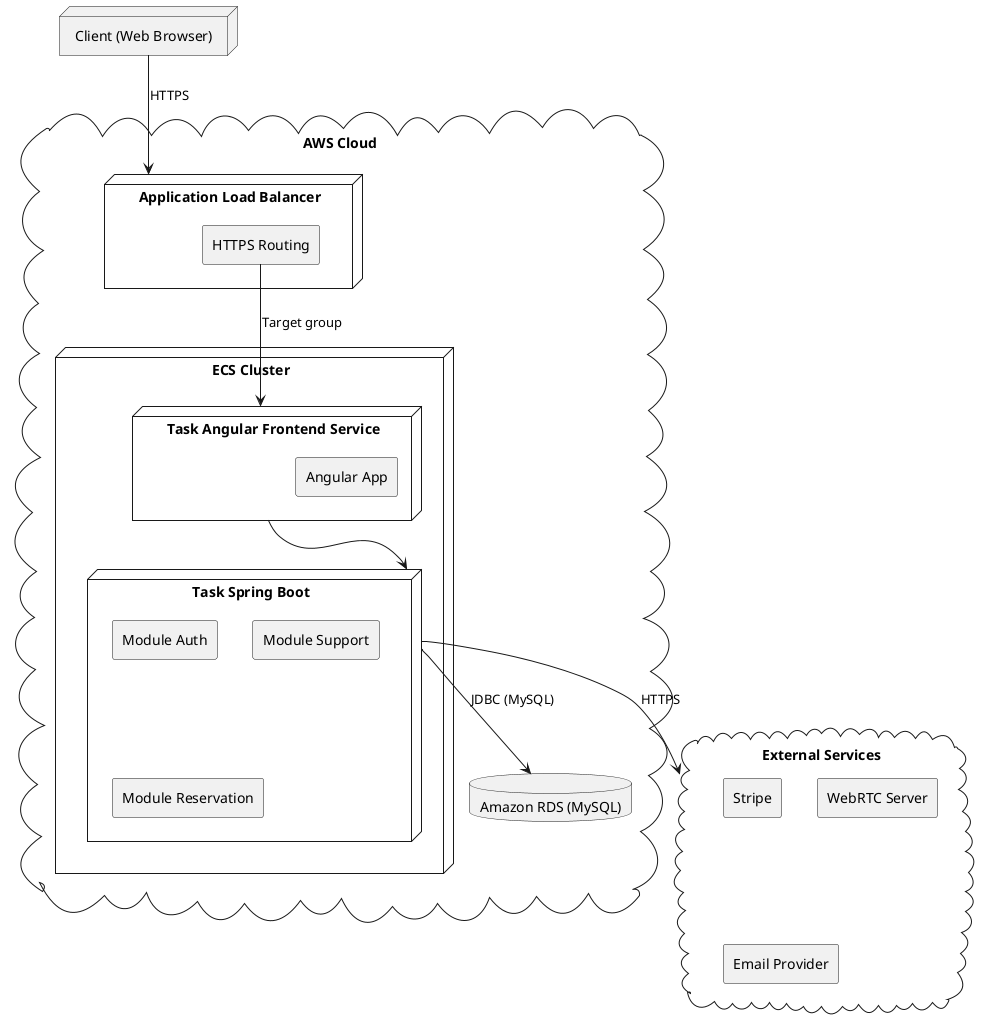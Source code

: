 @startuml
skinparam componentStyle rectangle

node "Client (Web Browser)" as client

cloud "AWS Cloud" {

  node "Application Load Balancer" as alb {
    component "HTTPS Routing"
  }

  node "ECS Cluster" {
    node "Task Angular Frontend Service" {
      component "Angular App"
    }

    node "Task Spring Boot" {
      component "Module Auth"
      component "Module Support"
      component "Module Reservation"

    }

  }

  database "Amazon RDS (MySQL)" as rds
}

cloud "External Services" {
  component "Stripe"
  component "WebRTC Server"
  component "Email Provider"
}

client --> alb : HTTPS
"HTTPS Routing" --> "Task Angular Frontend Service" : Target group
"Task Angular Frontend Service" --> "Task Spring Boot"

"Task Spring Boot" --> rds : JDBC (MySQL)

"Task Spring Boot" --> "External Services" : HTTPS
@enduml
